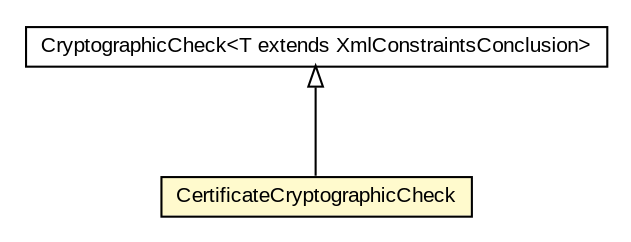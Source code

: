 #!/usr/local/bin/dot
#
# Class diagram 
# Generated by UMLGraph version R5_6-24-gf6e263 (http://www.umlgraph.org/)
#

digraph G {
	edge [fontname="arial",fontsize=10,labelfontname="arial",labelfontsize=10];
	node [fontname="arial",fontsize=10,shape=plaintext];
	nodesep=0.25;
	ranksep=0.5;
	// eu.europa.esig.dss.validation.process.bbb.sav.checks.CryptographicCheck<T extends eu.europa.esig.dss.jaxb.detailedreport.XmlConstraintsConclusion>
	c219217 [label=<<table title="eu.europa.esig.dss.validation.process.bbb.sav.checks.CryptographicCheck" border="0" cellborder="1" cellspacing="0" cellpadding="2" port="p" href="../../../sav/checks/CryptographicCheck.html">
		<tr><td><table border="0" cellspacing="0" cellpadding="1">
<tr><td align="center" balign="center"> CryptographicCheck&lt;T extends XmlConstraintsConclusion&gt; </td></tr>
		</table></td></tr>
		</table>>, URL="../../../sav/checks/CryptographicCheck.html", fontname="arial", fontcolor="black", fontsize=10.0];
	// eu.europa.esig.dss.validation.process.bbb.xcv.sub.checks.CertificateCryptographicCheck
	c219265 [label=<<table title="eu.europa.esig.dss.validation.process.bbb.xcv.sub.checks.CertificateCryptographicCheck" border="0" cellborder="1" cellspacing="0" cellpadding="2" port="p" bgcolor="lemonChiffon" href="./CertificateCryptographicCheck.html">
		<tr><td><table border="0" cellspacing="0" cellpadding="1">
<tr><td align="center" balign="center"> CertificateCryptographicCheck </td></tr>
		</table></td></tr>
		</table>>, URL="./CertificateCryptographicCheck.html", fontname="arial", fontcolor="black", fontsize=10.0];
	//eu.europa.esig.dss.validation.process.bbb.xcv.sub.checks.CertificateCryptographicCheck extends eu.europa.esig.dss.validation.process.bbb.sav.checks.CryptographicCheck<eu.europa.esig.dss.jaxb.detailedreport.XmlSubXCV>
	c219217:p -> c219265:p [dir=back,arrowtail=empty];
}

